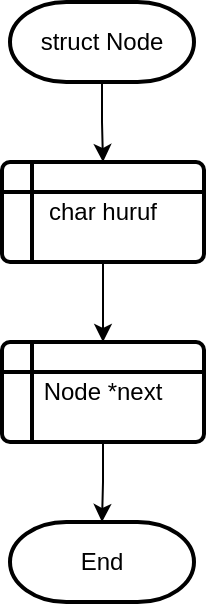 <mxfile version="14.9.3" type="device"><diagram id="C5RBs43oDa-KdzZeNtuy" name="Page-1"><mxGraphModel dx="868" dy="1651" grid="1" gridSize="10" guides="1" tooltips="1" connect="1" arrows="1" fold="1" page="1" pageScale="1" pageWidth="827" pageHeight="1169" math="0" shadow="0"><root><mxCell id="WIyWlLk6GJQsqaUBKTNV-0"/><mxCell id="WIyWlLk6GJQsqaUBKTNV-1" parent="WIyWlLk6GJQsqaUBKTNV-0"/><mxCell id="tyGAVLEw79QPCd_T0xxF-2" style="edgeStyle=orthogonalEdgeStyle;rounded=0;orthogonalLoop=1;jettySize=auto;html=1;entryX=0.5;entryY=0;entryDx=0;entryDy=0;" edge="1" parent="WIyWlLk6GJQsqaUBKTNV-1" source="tyGAVLEw79QPCd_T0xxF-0" target="tyGAVLEw79QPCd_T0xxF-1"><mxGeometry relative="1" as="geometry"/></mxCell><mxCell id="tyGAVLEw79QPCd_T0xxF-0" value="struct Node" style="strokeWidth=2;html=1;shape=mxgraph.flowchart.terminator;whiteSpace=wrap;" vertex="1" parent="WIyWlLk6GJQsqaUBKTNV-1"><mxGeometry x="368" y="-440" width="92" height="40" as="geometry"/></mxCell><mxCell id="tyGAVLEw79QPCd_T0xxF-4" style="edgeStyle=orthogonalEdgeStyle;rounded=0;orthogonalLoop=1;jettySize=auto;html=1;entryX=0.5;entryY=0;entryDx=0;entryDy=0;" edge="1" parent="WIyWlLk6GJQsqaUBKTNV-1" source="tyGAVLEw79QPCd_T0xxF-1" target="tyGAVLEw79QPCd_T0xxF-3"><mxGeometry relative="1" as="geometry"/></mxCell><mxCell id="tyGAVLEw79QPCd_T0xxF-1" value="char huruf" style="shape=internalStorage;whiteSpace=wrap;html=1;dx=15;dy=15;rounded=1;arcSize=8;strokeWidth=2;" vertex="1" parent="WIyWlLk6GJQsqaUBKTNV-1"><mxGeometry x="364" y="-360" width="101" height="50" as="geometry"/></mxCell><mxCell id="tyGAVLEw79QPCd_T0xxF-6" style="edgeStyle=orthogonalEdgeStyle;rounded=0;orthogonalLoop=1;jettySize=auto;html=1;entryX=0.5;entryY=0;entryDx=0;entryDy=0;entryPerimeter=0;" edge="1" parent="WIyWlLk6GJQsqaUBKTNV-1" source="tyGAVLEw79QPCd_T0xxF-3" target="tyGAVLEw79QPCd_T0xxF-5"><mxGeometry relative="1" as="geometry"/></mxCell><mxCell id="tyGAVLEw79QPCd_T0xxF-3" value="Node *next" style="shape=internalStorage;whiteSpace=wrap;html=1;dx=15;dy=15;rounded=1;arcSize=8;strokeWidth=2;" vertex="1" parent="WIyWlLk6GJQsqaUBKTNV-1"><mxGeometry x="364" y="-270" width="101" height="50" as="geometry"/></mxCell><mxCell id="tyGAVLEw79QPCd_T0xxF-5" value="End" style="strokeWidth=2;html=1;shape=mxgraph.flowchart.terminator;whiteSpace=wrap;" vertex="1" parent="WIyWlLk6GJQsqaUBKTNV-1"><mxGeometry x="368" y="-180" width="92" height="40" as="geometry"/></mxCell></root></mxGraphModel></diagram></mxfile>